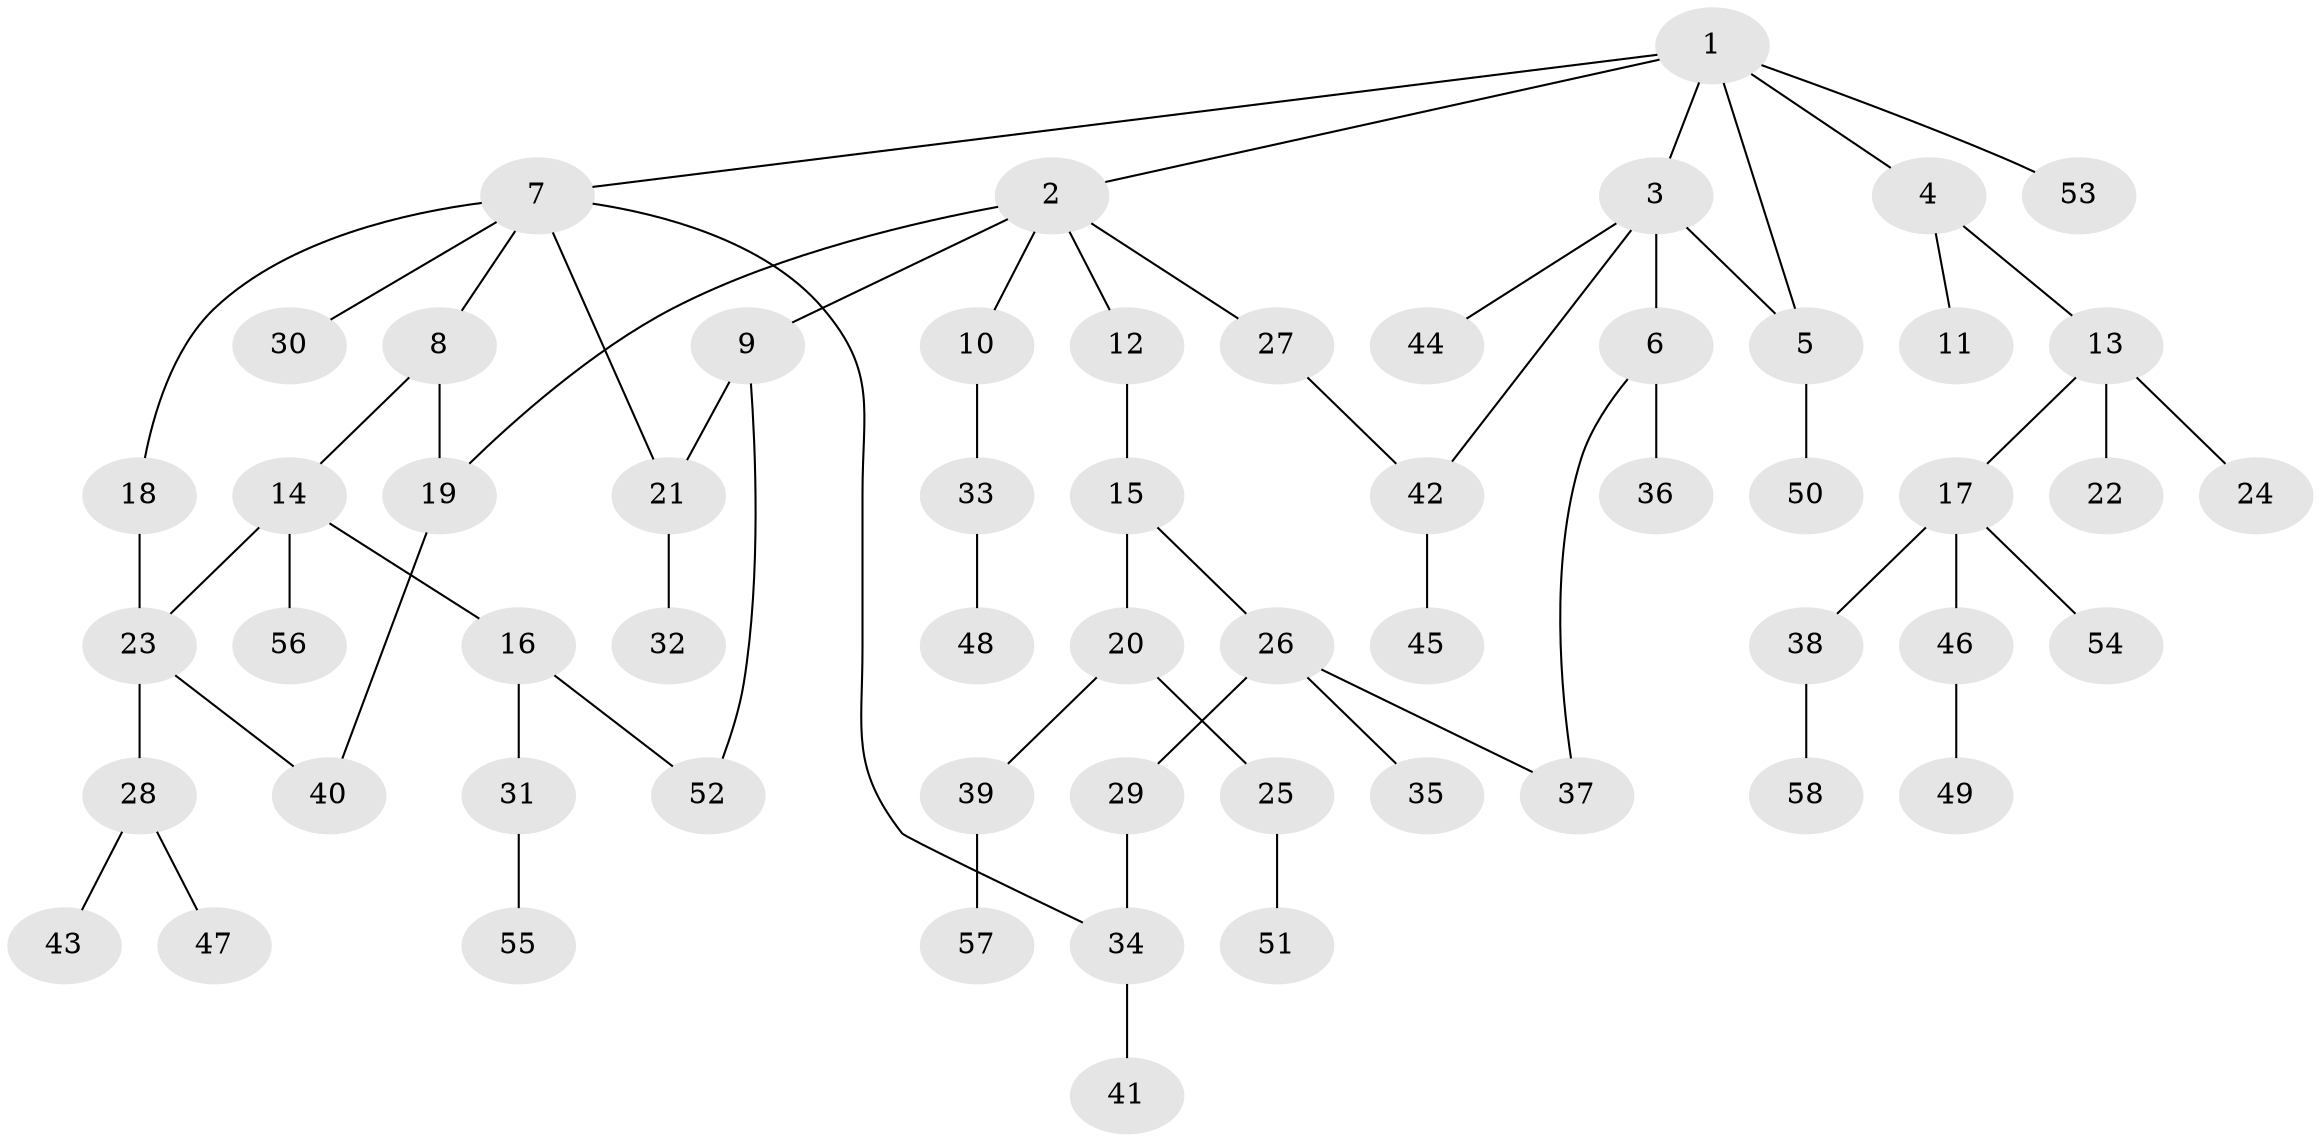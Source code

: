 // Generated by graph-tools (version 1.1) at 2025/25/03/09/25 03:25:29]
// undirected, 58 vertices, 66 edges
graph export_dot {
graph [start="1"]
  node [color=gray90,style=filled];
  1;
  2;
  3;
  4;
  5;
  6;
  7;
  8;
  9;
  10;
  11;
  12;
  13;
  14;
  15;
  16;
  17;
  18;
  19;
  20;
  21;
  22;
  23;
  24;
  25;
  26;
  27;
  28;
  29;
  30;
  31;
  32;
  33;
  34;
  35;
  36;
  37;
  38;
  39;
  40;
  41;
  42;
  43;
  44;
  45;
  46;
  47;
  48;
  49;
  50;
  51;
  52;
  53;
  54;
  55;
  56;
  57;
  58;
  1 -- 2;
  1 -- 3;
  1 -- 4;
  1 -- 7;
  1 -- 53;
  1 -- 5;
  2 -- 9;
  2 -- 10;
  2 -- 12;
  2 -- 27;
  2 -- 19;
  3 -- 5;
  3 -- 6;
  3 -- 44;
  3 -- 42;
  4 -- 11;
  4 -- 13;
  5 -- 50;
  6 -- 36;
  6 -- 37;
  7 -- 8;
  7 -- 18;
  7 -- 30;
  7 -- 34;
  7 -- 21;
  8 -- 14;
  8 -- 19;
  9 -- 21;
  9 -- 52;
  10 -- 33;
  12 -- 15;
  13 -- 17;
  13 -- 22;
  13 -- 24;
  14 -- 16;
  14 -- 23;
  14 -- 56;
  15 -- 20;
  15 -- 26;
  16 -- 31;
  16 -- 52;
  17 -- 38;
  17 -- 46;
  17 -- 54;
  18 -- 23;
  19 -- 40;
  20 -- 25;
  20 -- 39;
  21 -- 32;
  23 -- 28;
  23 -- 40;
  25 -- 51;
  26 -- 29;
  26 -- 35;
  26 -- 37;
  27 -- 42;
  28 -- 43;
  28 -- 47;
  29 -- 34;
  31 -- 55;
  33 -- 48;
  34 -- 41;
  38 -- 58;
  39 -- 57;
  42 -- 45;
  46 -- 49;
}
